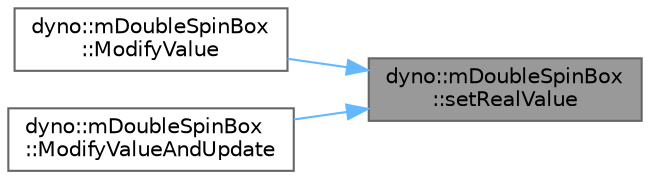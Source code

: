 digraph "dyno::mDoubleSpinBox::setRealValue"
{
 // LATEX_PDF_SIZE
  bgcolor="transparent";
  edge [fontname=Helvetica,fontsize=10,labelfontname=Helvetica,labelfontsize=10];
  node [fontname=Helvetica,fontsize=10,shape=box,height=0.2,width=0.4];
  rankdir="RL";
  Node1 [id="Node000001",label="dyno::mDoubleSpinBox\l::setRealValue",height=0.2,width=0.4,color="gray40", fillcolor="grey60", style="filled", fontcolor="black",tooltip=" "];
  Node1 -> Node2 [id="edge1_Node000001_Node000002",dir="back",color="steelblue1",style="solid",tooltip=" "];
  Node2 [id="Node000002",label="dyno::mDoubleSpinBox\l::ModifyValue",height=0.2,width=0.4,color="grey40", fillcolor="white", style="filled",URL="$classdyno_1_1m_double_spin_box.html#a80d11b15836c9d8b6e9288a3086c7e73",tooltip=" "];
  Node1 -> Node3 [id="edge2_Node000001_Node000003",dir="back",color="steelblue1",style="solid",tooltip=" "];
  Node3 [id="Node000003",label="dyno::mDoubleSpinBox\l::ModifyValueAndUpdate",height=0.2,width=0.4,color="grey40", fillcolor="white", style="filled",URL="$classdyno_1_1m_double_spin_box.html#aa2fa02f2d47e878d93c122d3c13a8818",tooltip=" "];
}
